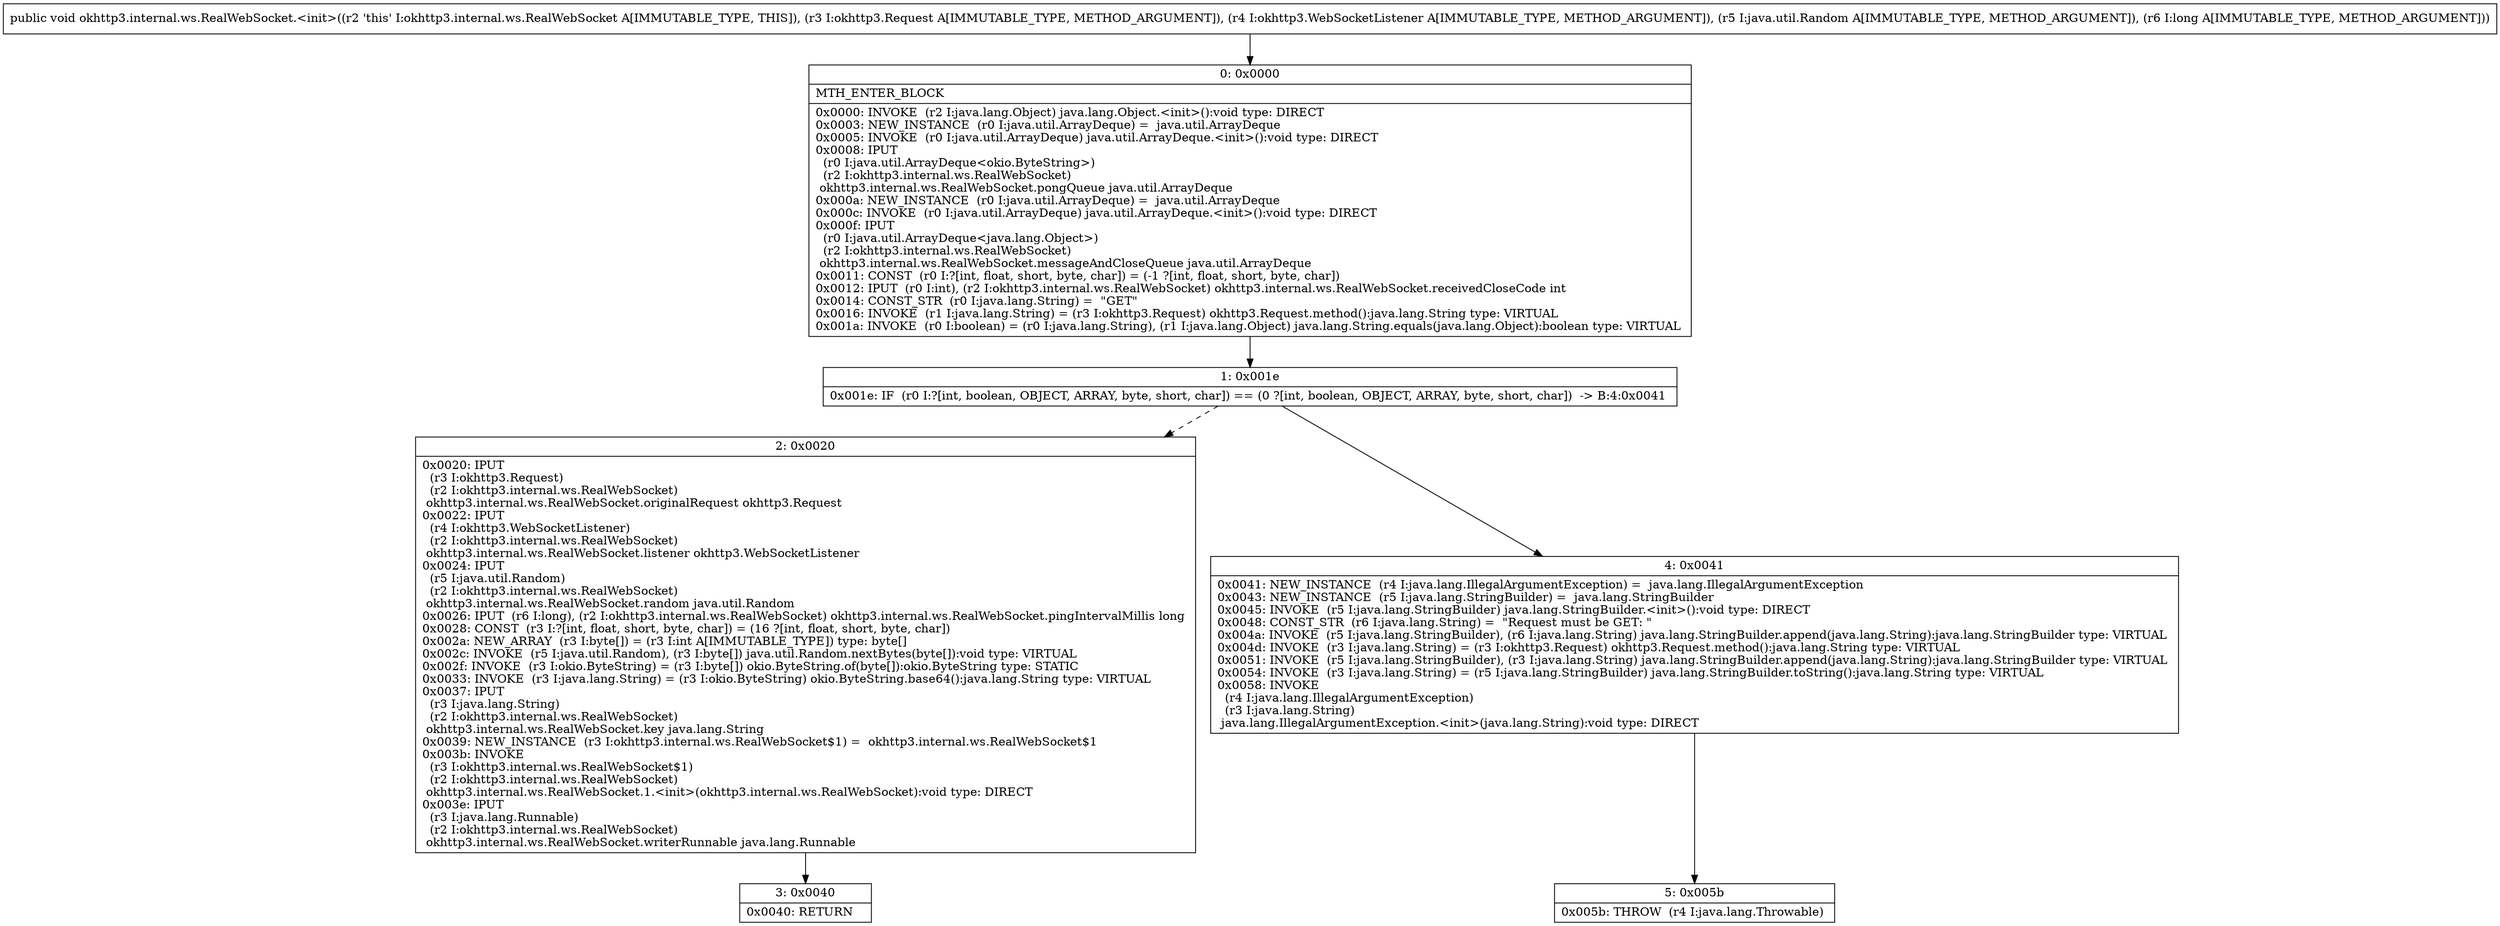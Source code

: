 digraph "CFG forokhttp3.internal.ws.RealWebSocket.\<init\>(Lokhttp3\/Request;Lokhttp3\/WebSocketListener;Ljava\/util\/Random;J)V" {
Node_0 [shape=record,label="{0\:\ 0x0000|MTH_ENTER_BLOCK\l|0x0000: INVOKE  (r2 I:java.lang.Object) java.lang.Object.\<init\>():void type: DIRECT \l0x0003: NEW_INSTANCE  (r0 I:java.util.ArrayDeque) =  java.util.ArrayDeque \l0x0005: INVOKE  (r0 I:java.util.ArrayDeque) java.util.ArrayDeque.\<init\>():void type: DIRECT \l0x0008: IPUT  \l  (r0 I:java.util.ArrayDeque\<okio.ByteString\>)\l  (r2 I:okhttp3.internal.ws.RealWebSocket)\l okhttp3.internal.ws.RealWebSocket.pongQueue java.util.ArrayDeque \l0x000a: NEW_INSTANCE  (r0 I:java.util.ArrayDeque) =  java.util.ArrayDeque \l0x000c: INVOKE  (r0 I:java.util.ArrayDeque) java.util.ArrayDeque.\<init\>():void type: DIRECT \l0x000f: IPUT  \l  (r0 I:java.util.ArrayDeque\<java.lang.Object\>)\l  (r2 I:okhttp3.internal.ws.RealWebSocket)\l okhttp3.internal.ws.RealWebSocket.messageAndCloseQueue java.util.ArrayDeque \l0x0011: CONST  (r0 I:?[int, float, short, byte, char]) = (\-1 ?[int, float, short, byte, char]) \l0x0012: IPUT  (r0 I:int), (r2 I:okhttp3.internal.ws.RealWebSocket) okhttp3.internal.ws.RealWebSocket.receivedCloseCode int \l0x0014: CONST_STR  (r0 I:java.lang.String) =  \"GET\" \l0x0016: INVOKE  (r1 I:java.lang.String) = (r3 I:okhttp3.Request) okhttp3.Request.method():java.lang.String type: VIRTUAL \l0x001a: INVOKE  (r0 I:boolean) = (r0 I:java.lang.String), (r1 I:java.lang.Object) java.lang.String.equals(java.lang.Object):boolean type: VIRTUAL \l}"];
Node_1 [shape=record,label="{1\:\ 0x001e|0x001e: IF  (r0 I:?[int, boolean, OBJECT, ARRAY, byte, short, char]) == (0 ?[int, boolean, OBJECT, ARRAY, byte, short, char])  \-\> B:4:0x0041 \l}"];
Node_2 [shape=record,label="{2\:\ 0x0020|0x0020: IPUT  \l  (r3 I:okhttp3.Request)\l  (r2 I:okhttp3.internal.ws.RealWebSocket)\l okhttp3.internal.ws.RealWebSocket.originalRequest okhttp3.Request \l0x0022: IPUT  \l  (r4 I:okhttp3.WebSocketListener)\l  (r2 I:okhttp3.internal.ws.RealWebSocket)\l okhttp3.internal.ws.RealWebSocket.listener okhttp3.WebSocketListener \l0x0024: IPUT  \l  (r5 I:java.util.Random)\l  (r2 I:okhttp3.internal.ws.RealWebSocket)\l okhttp3.internal.ws.RealWebSocket.random java.util.Random \l0x0026: IPUT  (r6 I:long), (r2 I:okhttp3.internal.ws.RealWebSocket) okhttp3.internal.ws.RealWebSocket.pingIntervalMillis long \l0x0028: CONST  (r3 I:?[int, float, short, byte, char]) = (16 ?[int, float, short, byte, char]) \l0x002a: NEW_ARRAY  (r3 I:byte[]) = (r3 I:int A[IMMUTABLE_TYPE]) type: byte[] \l0x002c: INVOKE  (r5 I:java.util.Random), (r3 I:byte[]) java.util.Random.nextBytes(byte[]):void type: VIRTUAL \l0x002f: INVOKE  (r3 I:okio.ByteString) = (r3 I:byte[]) okio.ByteString.of(byte[]):okio.ByteString type: STATIC \l0x0033: INVOKE  (r3 I:java.lang.String) = (r3 I:okio.ByteString) okio.ByteString.base64():java.lang.String type: VIRTUAL \l0x0037: IPUT  \l  (r3 I:java.lang.String)\l  (r2 I:okhttp3.internal.ws.RealWebSocket)\l okhttp3.internal.ws.RealWebSocket.key java.lang.String \l0x0039: NEW_INSTANCE  (r3 I:okhttp3.internal.ws.RealWebSocket$1) =  okhttp3.internal.ws.RealWebSocket$1 \l0x003b: INVOKE  \l  (r3 I:okhttp3.internal.ws.RealWebSocket$1)\l  (r2 I:okhttp3.internal.ws.RealWebSocket)\l okhttp3.internal.ws.RealWebSocket.1.\<init\>(okhttp3.internal.ws.RealWebSocket):void type: DIRECT \l0x003e: IPUT  \l  (r3 I:java.lang.Runnable)\l  (r2 I:okhttp3.internal.ws.RealWebSocket)\l okhttp3.internal.ws.RealWebSocket.writerRunnable java.lang.Runnable \l}"];
Node_3 [shape=record,label="{3\:\ 0x0040|0x0040: RETURN   \l}"];
Node_4 [shape=record,label="{4\:\ 0x0041|0x0041: NEW_INSTANCE  (r4 I:java.lang.IllegalArgumentException) =  java.lang.IllegalArgumentException \l0x0043: NEW_INSTANCE  (r5 I:java.lang.StringBuilder) =  java.lang.StringBuilder \l0x0045: INVOKE  (r5 I:java.lang.StringBuilder) java.lang.StringBuilder.\<init\>():void type: DIRECT \l0x0048: CONST_STR  (r6 I:java.lang.String) =  \"Request must be GET: \" \l0x004a: INVOKE  (r5 I:java.lang.StringBuilder), (r6 I:java.lang.String) java.lang.StringBuilder.append(java.lang.String):java.lang.StringBuilder type: VIRTUAL \l0x004d: INVOKE  (r3 I:java.lang.String) = (r3 I:okhttp3.Request) okhttp3.Request.method():java.lang.String type: VIRTUAL \l0x0051: INVOKE  (r5 I:java.lang.StringBuilder), (r3 I:java.lang.String) java.lang.StringBuilder.append(java.lang.String):java.lang.StringBuilder type: VIRTUAL \l0x0054: INVOKE  (r3 I:java.lang.String) = (r5 I:java.lang.StringBuilder) java.lang.StringBuilder.toString():java.lang.String type: VIRTUAL \l0x0058: INVOKE  \l  (r4 I:java.lang.IllegalArgumentException)\l  (r3 I:java.lang.String)\l java.lang.IllegalArgumentException.\<init\>(java.lang.String):void type: DIRECT \l}"];
Node_5 [shape=record,label="{5\:\ 0x005b|0x005b: THROW  (r4 I:java.lang.Throwable) \l}"];
MethodNode[shape=record,label="{public void okhttp3.internal.ws.RealWebSocket.\<init\>((r2 'this' I:okhttp3.internal.ws.RealWebSocket A[IMMUTABLE_TYPE, THIS]), (r3 I:okhttp3.Request A[IMMUTABLE_TYPE, METHOD_ARGUMENT]), (r4 I:okhttp3.WebSocketListener A[IMMUTABLE_TYPE, METHOD_ARGUMENT]), (r5 I:java.util.Random A[IMMUTABLE_TYPE, METHOD_ARGUMENT]), (r6 I:long A[IMMUTABLE_TYPE, METHOD_ARGUMENT])) }"];
MethodNode -> Node_0;
Node_0 -> Node_1;
Node_1 -> Node_2[style=dashed];
Node_1 -> Node_4;
Node_2 -> Node_3;
Node_4 -> Node_5;
}

